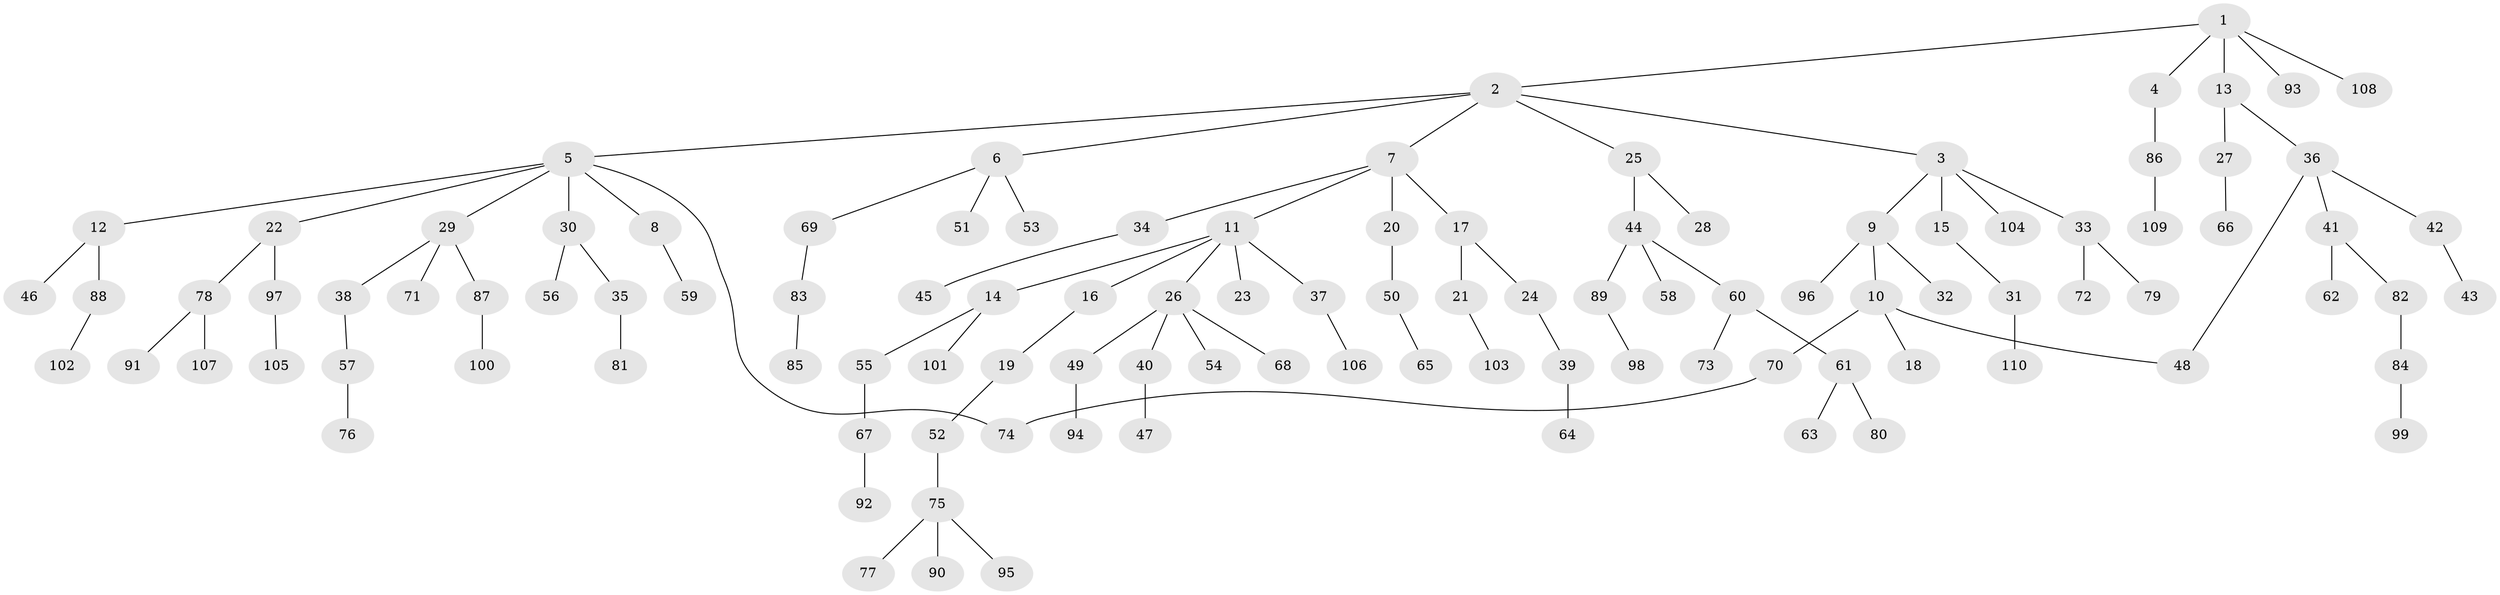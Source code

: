 // coarse degree distribution, {4: 0.07792207792207792, 7: 0.012987012987012988, 6: 0.012987012987012988, 2: 0.23376623376623376, 9: 0.012987012987012988, 3: 0.1038961038961039, 5: 0.025974025974025976, 1: 0.5194805194805194}
// Generated by graph-tools (version 1.1) at 2025/23/03/03/25 07:23:32]
// undirected, 110 vertices, 111 edges
graph export_dot {
graph [start="1"]
  node [color=gray90,style=filled];
  1;
  2;
  3;
  4;
  5;
  6;
  7;
  8;
  9;
  10;
  11;
  12;
  13;
  14;
  15;
  16;
  17;
  18;
  19;
  20;
  21;
  22;
  23;
  24;
  25;
  26;
  27;
  28;
  29;
  30;
  31;
  32;
  33;
  34;
  35;
  36;
  37;
  38;
  39;
  40;
  41;
  42;
  43;
  44;
  45;
  46;
  47;
  48;
  49;
  50;
  51;
  52;
  53;
  54;
  55;
  56;
  57;
  58;
  59;
  60;
  61;
  62;
  63;
  64;
  65;
  66;
  67;
  68;
  69;
  70;
  71;
  72;
  73;
  74;
  75;
  76;
  77;
  78;
  79;
  80;
  81;
  82;
  83;
  84;
  85;
  86;
  87;
  88;
  89;
  90;
  91;
  92;
  93;
  94;
  95;
  96;
  97;
  98;
  99;
  100;
  101;
  102;
  103;
  104;
  105;
  106;
  107;
  108;
  109;
  110;
  1 -- 2;
  1 -- 4;
  1 -- 13;
  1 -- 93;
  1 -- 108;
  2 -- 3;
  2 -- 5;
  2 -- 6;
  2 -- 7;
  2 -- 25;
  3 -- 9;
  3 -- 15;
  3 -- 33;
  3 -- 104;
  4 -- 86;
  5 -- 8;
  5 -- 12;
  5 -- 22;
  5 -- 29;
  5 -- 30;
  5 -- 74;
  6 -- 51;
  6 -- 53;
  6 -- 69;
  7 -- 11;
  7 -- 17;
  7 -- 20;
  7 -- 34;
  8 -- 59;
  9 -- 10;
  9 -- 32;
  9 -- 96;
  10 -- 18;
  10 -- 70;
  10 -- 48;
  11 -- 14;
  11 -- 16;
  11 -- 23;
  11 -- 26;
  11 -- 37;
  12 -- 46;
  12 -- 88;
  13 -- 27;
  13 -- 36;
  14 -- 55;
  14 -- 101;
  15 -- 31;
  16 -- 19;
  17 -- 21;
  17 -- 24;
  19 -- 52;
  20 -- 50;
  21 -- 103;
  22 -- 78;
  22 -- 97;
  24 -- 39;
  25 -- 28;
  25 -- 44;
  26 -- 40;
  26 -- 49;
  26 -- 54;
  26 -- 68;
  27 -- 66;
  29 -- 38;
  29 -- 71;
  29 -- 87;
  30 -- 35;
  30 -- 56;
  31 -- 110;
  33 -- 72;
  33 -- 79;
  34 -- 45;
  35 -- 81;
  36 -- 41;
  36 -- 42;
  36 -- 48;
  37 -- 106;
  38 -- 57;
  39 -- 64;
  40 -- 47;
  41 -- 62;
  41 -- 82;
  42 -- 43;
  44 -- 58;
  44 -- 60;
  44 -- 89;
  49 -- 94;
  50 -- 65;
  52 -- 75;
  55 -- 67;
  57 -- 76;
  60 -- 61;
  60 -- 73;
  61 -- 63;
  61 -- 80;
  67 -- 92;
  69 -- 83;
  70 -- 74;
  75 -- 77;
  75 -- 90;
  75 -- 95;
  78 -- 91;
  78 -- 107;
  82 -- 84;
  83 -- 85;
  84 -- 99;
  86 -- 109;
  87 -- 100;
  88 -- 102;
  89 -- 98;
  97 -- 105;
}
